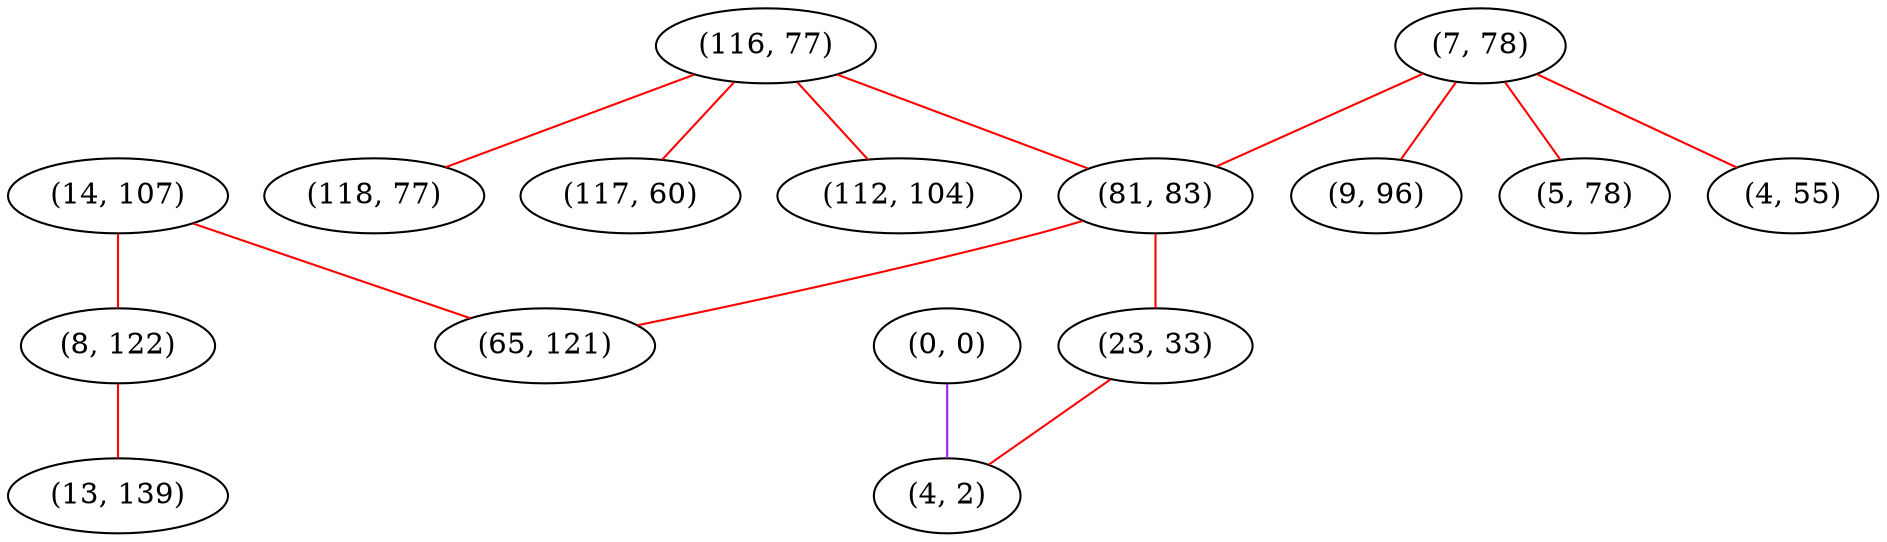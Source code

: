 graph "" {
"(14, 107)";
"(116, 77)";
"(7, 78)";
"(81, 83)";
"(65, 121)";
"(118, 77)";
"(117, 60)";
"(112, 104)";
"(9, 96)";
"(5, 78)";
"(4, 55)";
"(0, 0)";
"(23, 33)";
"(4, 2)";
"(8, 122)";
"(13, 139)";
"(14, 107)" -- "(65, 121)"  [color=red, key=0, weight=1];
"(14, 107)" -- "(8, 122)"  [color=red, key=0, weight=1];
"(116, 77)" -- "(117, 60)"  [color=red, key=0, weight=1];
"(116, 77)" -- "(81, 83)"  [color=red, key=0, weight=1];
"(116, 77)" -- "(112, 104)"  [color=red, key=0, weight=1];
"(116, 77)" -- "(118, 77)"  [color=red, key=0, weight=1];
"(7, 78)" -- "(5, 78)"  [color=red, key=0, weight=1];
"(7, 78)" -- "(9, 96)"  [color=red, key=0, weight=1];
"(7, 78)" -- "(81, 83)"  [color=red, key=0, weight=1];
"(7, 78)" -- "(4, 55)"  [color=red, key=0, weight=1];
"(81, 83)" -- "(65, 121)"  [color=red, key=0, weight=1];
"(81, 83)" -- "(23, 33)"  [color=red, key=0, weight=1];
"(0, 0)" -- "(4, 2)"  [color=purple, key=0, weight=4];
"(23, 33)" -- "(4, 2)"  [color=red, key=0, weight=1];
"(8, 122)" -- "(13, 139)"  [color=red, key=0, weight=1];
}
